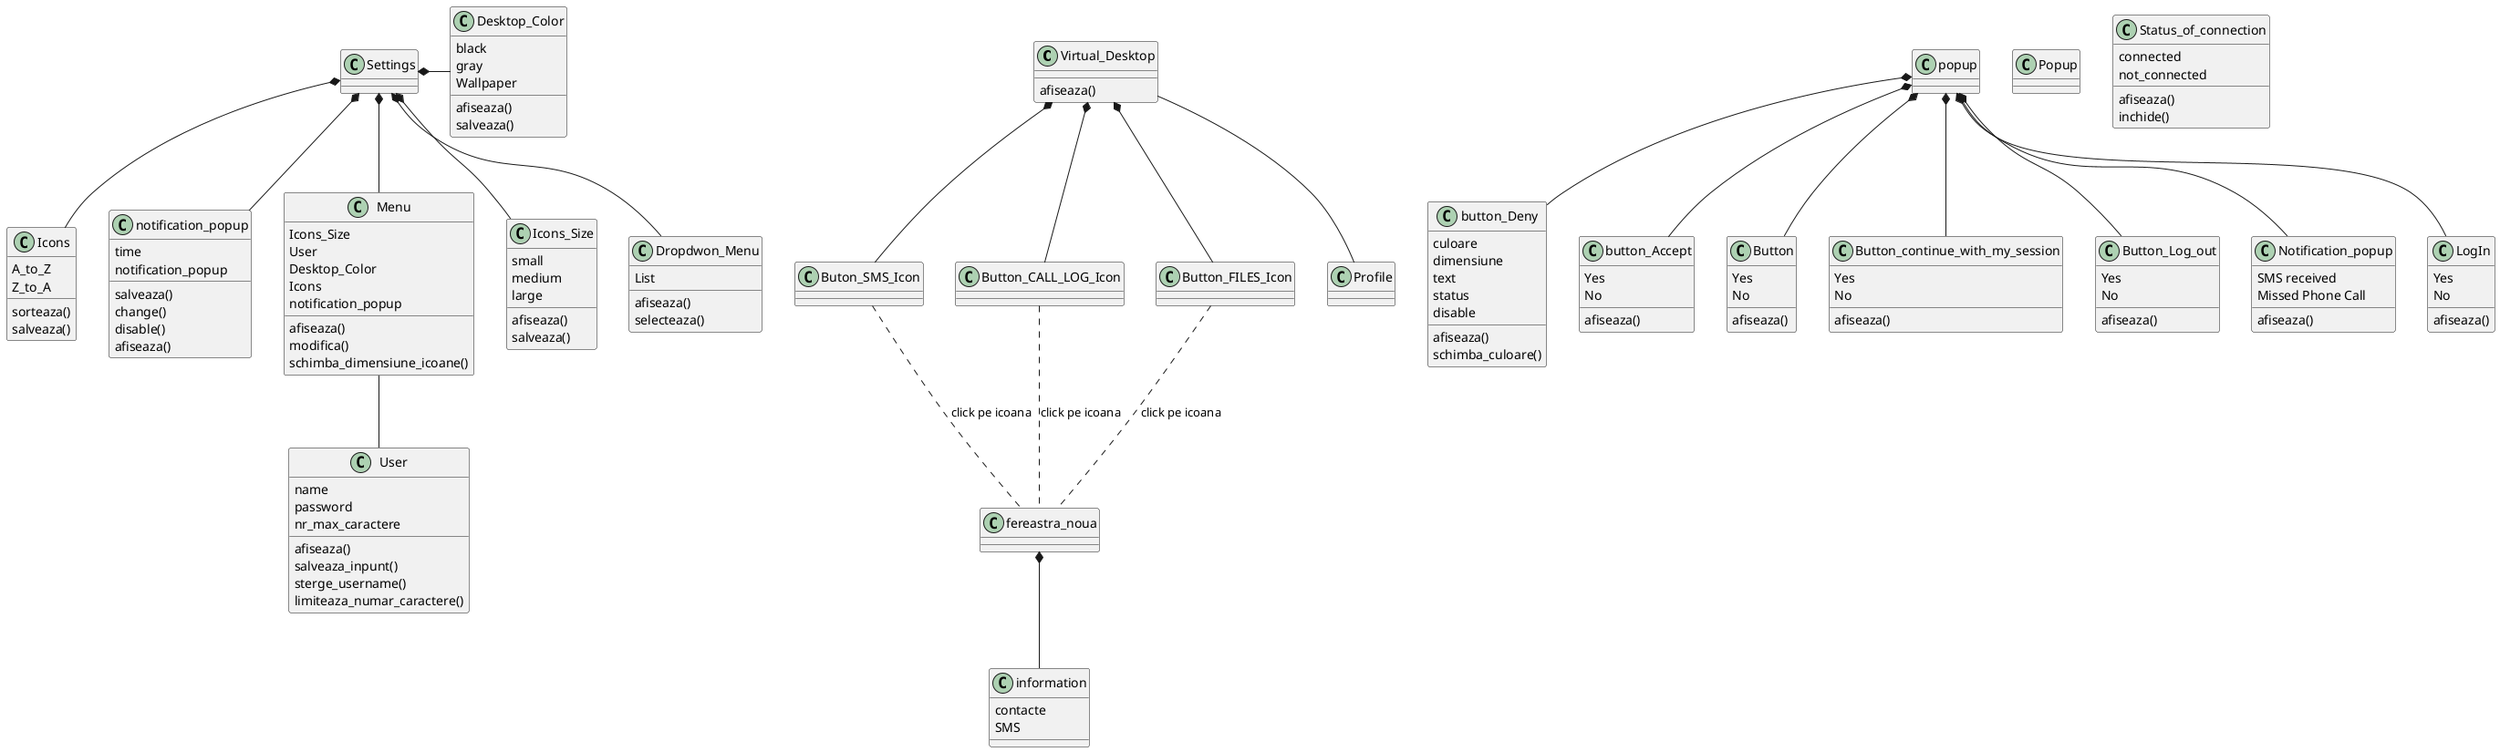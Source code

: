 @startuml
class Virtual_Desktop {

afiseaza()
}
class Icons {
}
class Buton_SMS_Icon {
}
class Button_CALL_LOG_Icon {
}
class Button_FILES_Icon {
}
class Profile {
}
class button_Deny {
culoare
dimensiune
text
status
disable
afiseaza()
schimba_culoare()

}
class button_Accept{
Yes
No
afiseaza()
}
popup *-- Button
popup *-- Button_continue_with_my_session
popup *-- Button_Log_out
popup *-- Notification_popup
popup *-- button_Accept
popup *-- button_Deny
Settings *-- notification_popup
popup *-- LogIn
Menu -- User
Settings *- Desktop_Color
Settings *-- Icons_Size
Settings *-- Icons
Settings *-- Menu
Settings *-- Dropdwon_Menu
Virtual_Desktop *-- Button_FILES_Icon
Virtual_Desktop *-- Buton_SMS_Icon
Virtual_Desktop *-- Button_CALL_LOG_Icon
Virtual_Desktop -- Profile



class Button_Log_out {
afiseaza()
Yes
No
}
class Button_continue_with_my_session {
afiseaza()
Yes
No
}

class Icons_Size {
small
medium
large
afiseaza()
salveaza()
}

class Desktop_Color {
afiseaza()
salveaza()
black
gray
Wallpaper
}

class Icons {
sorteaza()
salveaza()
A_to_Z
Z_to_A
}

class Menu{
afiseaza()
modifica()
schimba_dimensiune_icoane()
Icons_Size
User
Desktop_Color
Icons
notification_popup
}


class notification_popup {
time
notification_popup
salveaza()
change()
disable()
afiseaza()
}

class User {
name
password
nr_max_caractere
afiseaza()
salveaza_inpunt()
sterge_username()
limiteaza_numar_caractere()
}
class Dropdwon_Menu {
List
afiseaza()
selecteaza()
}
class Popup {

}
class Settings {
}
class Status_of_connection {
connected
not_connected
afiseaza()
inchide()
}
class fereastra_noua {
}
class Button {
Yes
No

afiseaza()
}

class Notification_popup {
SMS received
Missed Phone Call
afiseaza()
}
class information {
contacte
SMS
}
fereastra_noua *-- information
Buton_SMS_Icon .. fereastra_noua : click pe icoana
Button_CALL_LOG_Icon .. fereastra_noua : click pe icoana
Button_FILES_Icon .. fereastra_noua : click pe icoana

class LogIn{
Yes
No
afiseaza()
}

@enduml